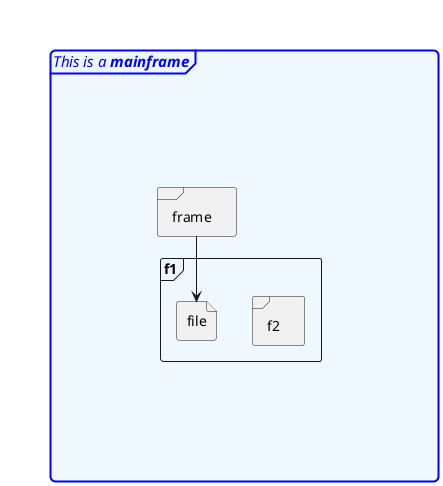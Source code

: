 {
  "sha1": "d2fbeq1f85m7zt5j7avxbcn2a08kbd",
  "insertion": {
    "when": "2024-06-01T09:03:02.442Z",
    "url": "https://forum.plantuml.net/16588/style-allow-all-style-for-mainframe",
    "user": "plantuml@gmail.com"
  }
}
@startuml
<style>
mainframe {
  BackGroundColor aliceblue
  LineColor blue
  LineThickness 2.0
  FontColor blue
  FontSize 15
  FontStyle italic
  Margin 50
  Padding 100
  RoundCorner 10
}
</style>
mainframe This is a **mainframe**
frame frame
frame f1 {
frame f2
file file
}

frame --> file

@enduml
